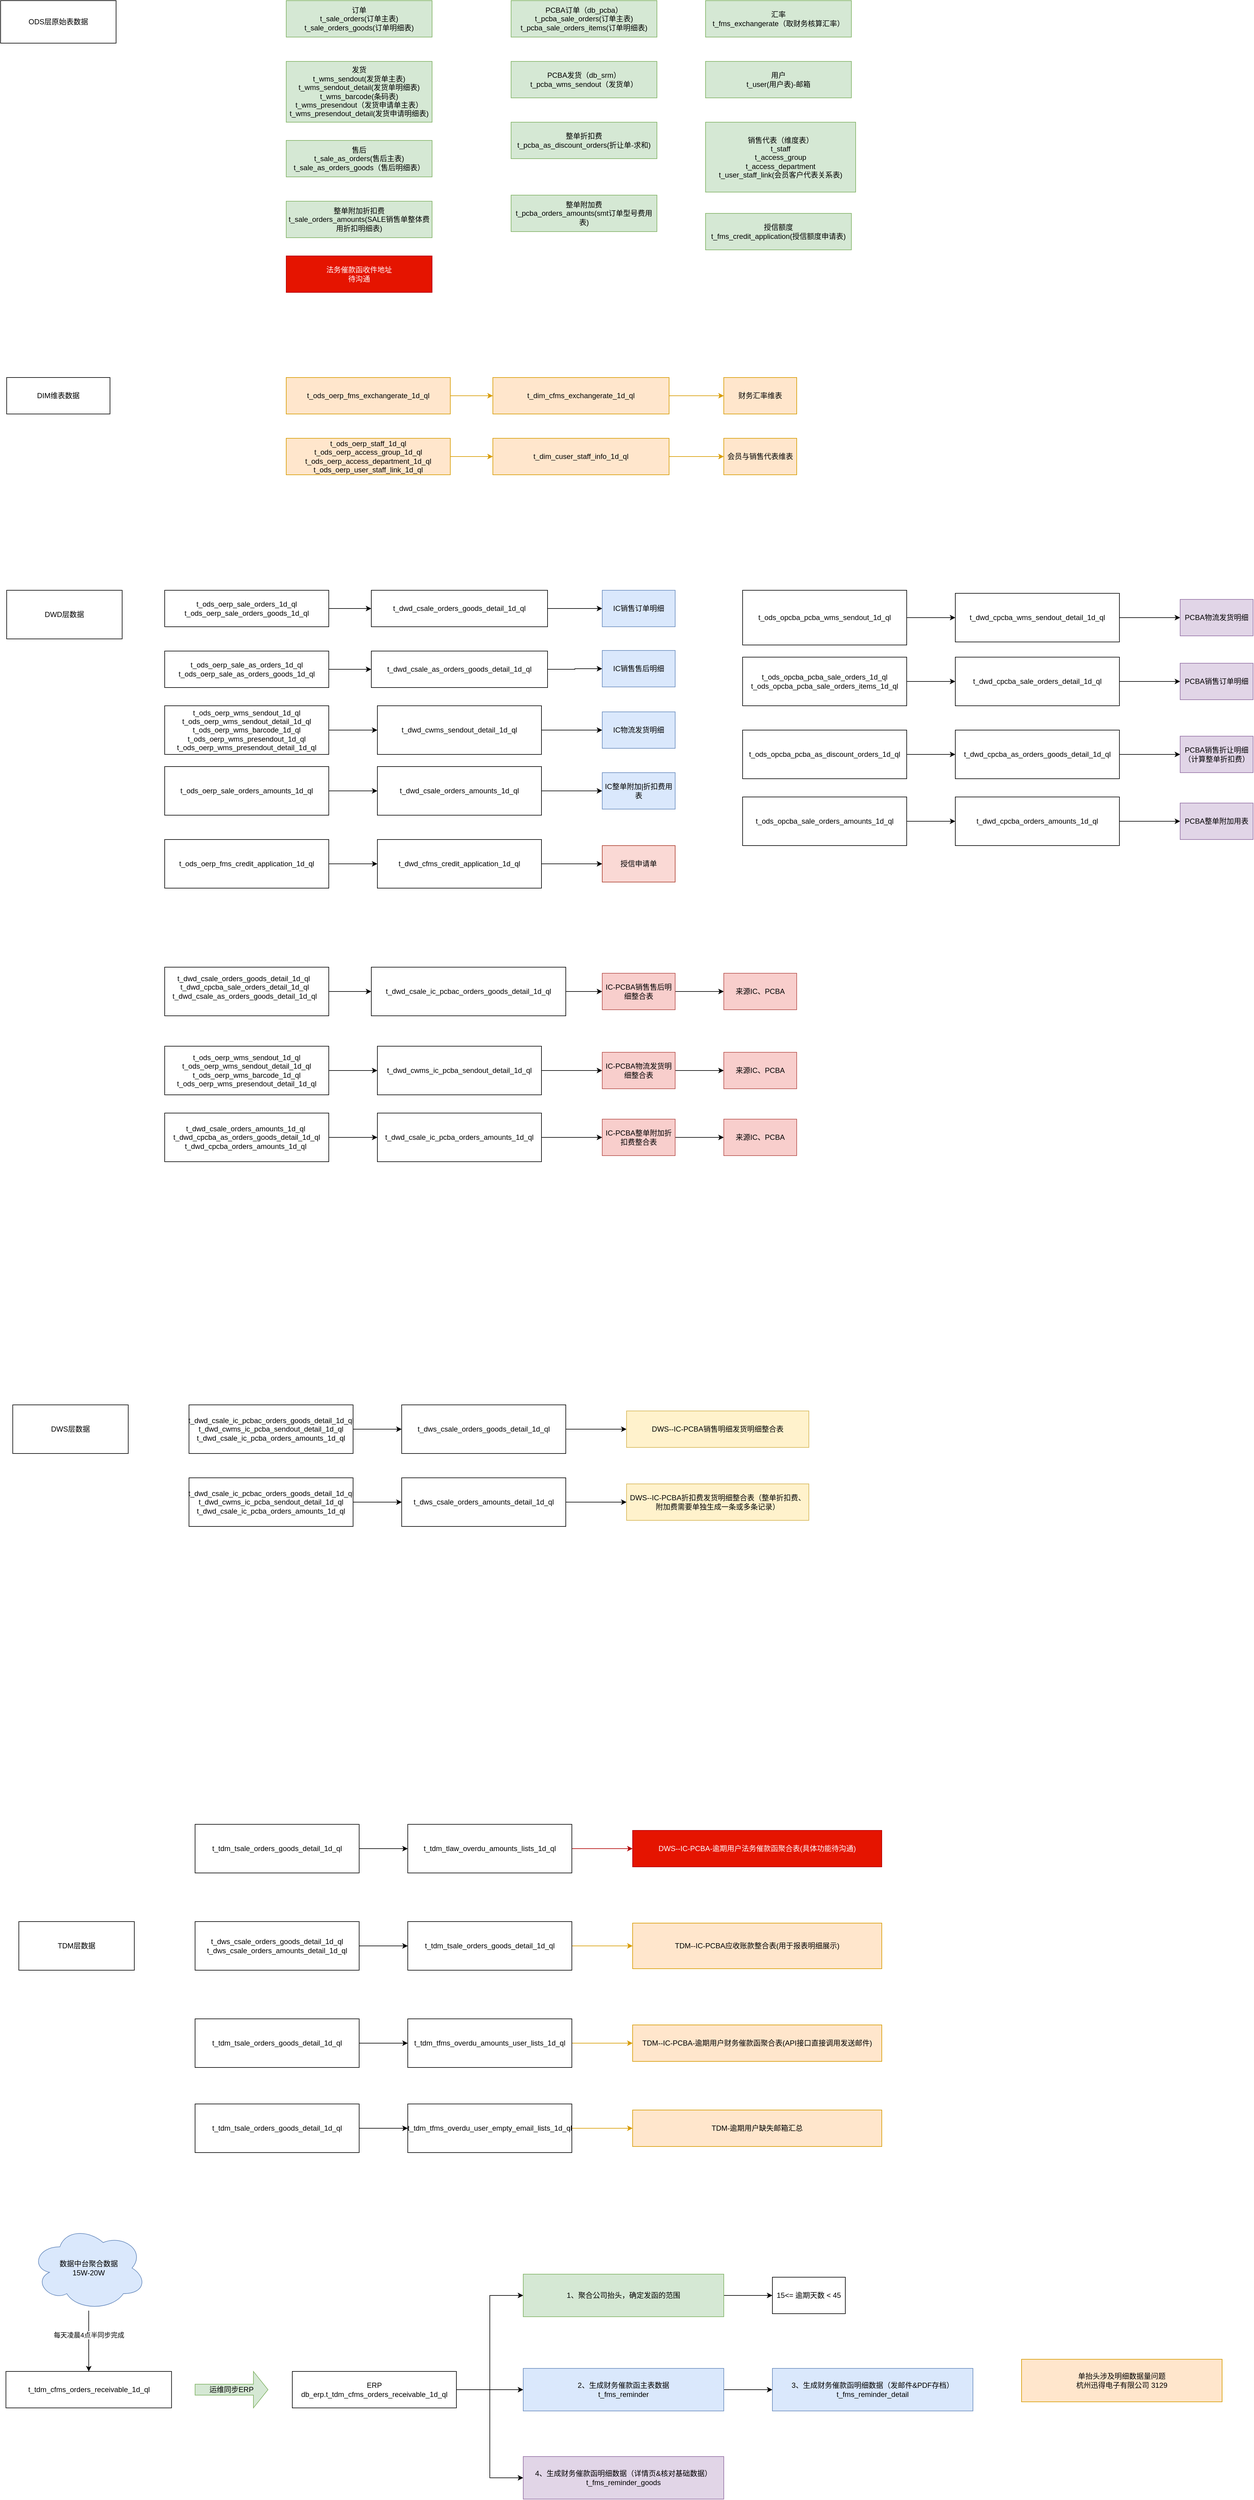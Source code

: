 <mxfile version="14.8.0" type="github">
  <diagram id="EMt0QNAx2J99hczBukC7" name="Page-1">
    <mxGraphModel dx="1470" dy="699" grid="1" gridSize="10" guides="1" tooltips="1" connect="1" arrows="1" fold="1" page="1" pageScale="1" pageWidth="827" pageHeight="1169" math="0" shadow="0">
      <root>
        <mxCell id="0" />
        <mxCell id="1" parent="0" />
        <mxCell id="C3T1x8RPN89TvurakHbP-7" value="订单&lt;br&gt;t_sale_orders(订单主表)&lt;br&gt;t_sale_orders_goods(订单明细表)" style="whiteSpace=wrap;html=1;rounded=0;fillColor=#d5e8d4;strokeColor=#82b366;" parent="1" vertex="1">
          <mxGeometry x="490" y="40" width="240" height="60" as="geometry" />
        </mxCell>
        <mxCell id="C3T1x8RPN89TvurakHbP-11" value="&lt;div&gt;发货&lt;/div&gt;&lt;div&gt;t_wms_sendout(发货单主表)&lt;/div&gt;&lt;div&gt;t_wms_sendout_detail(发货单明细表)&lt;/div&gt;&lt;div&gt;t_wms_barcode(条码表)&lt;/div&gt;&lt;div&gt;t_wms_presendout（发货申请单主表）&lt;/div&gt;&lt;div&gt;t_wms_presendout_detail(发货申请明细表)&lt;/div&gt;" style="whiteSpace=wrap;html=1;rounded=0;fillColor=#d5e8d4;strokeColor=#82b366;" parent="1" vertex="1">
          <mxGeometry x="490" y="140" width="240" height="100" as="geometry" />
        </mxCell>
        <mxCell id="C3T1x8RPN89TvurakHbP-13" value="售后&lt;br&gt;t_sale_as_orders(售后主表)&lt;br&gt;t_sale_as_orders_goods（售后明细表）" style="whiteSpace=wrap;html=1;rounded=0;fillColor=#d5e8d4;strokeColor=#82b366;" parent="1" vertex="1">
          <mxGeometry x="490" y="270" width="240" height="60" as="geometry" />
        </mxCell>
        <mxCell id="C3T1x8RPN89TvurakHbP-21" value="用户&lt;br&gt;t_user(用户表)-邮箱" style="whiteSpace=wrap;html=1;rounded=0;fillColor=#d5e8d4;strokeColor=#82b366;" parent="1" vertex="1">
          <mxGeometry x="1180" y="140" width="240" height="60" as="geometry" />
        </mxCell>
        <mxCell id="C3T1x8RPN89TvurakHbP-23" value="销售代表（维度表）&lt;br&gt;t_staff&lt;br&gt;t_access_group&lt;br&gt;t_access_department&lt;br&gt;t_user_staff_link(会员客户代表关系表)" style="whiteSpace=wrap;html=1;rounded=0;fillColor=#d5e8d4;strokeColor=#82b366;" parent="1" vertex="1">
          <mxGeometry x="1180" y="240" width="247" height="115" as="geometry" />
        </mxCell>
        <mxCell id="C3T1x8RPN89TvurakHbP-24" value="汇率&lt;br&gt;t_fms_exchangerate（取财务核算汇率）" style="whiteSpace=wrap;html=1;rounded=0;fillColor=#d5e8d4;strokeColor=#82b366;" parent="1" vertex="1">
          <mxGeometry x="1180" y="40" width="240" height="60" as="geometry" />
        </mxCell>
        <mxCell id="C3T1x8RPN89TvurakHbP-39" value="ODS层原始表数据" style="rounded=0;whiteSpace=wrap;html=1;" parent="1" vertex="1">
          <mxGeometry x="20" y="40" width="190" height="70" as="geometry" />
        </mxCell>
        <mxCell id="C3T1x8RPN89TvurakHbP-43" value="法务催款函收件地址&lt;br&gt;待沟通" style="whiteSpace=wrap;html=1;rounded=0;fillColor=#e51400;strokeColor=#B20000;fontColor=#ffffff;" parent="1" vertex="1">
          <mxGeometry x="490" y="460" width="240" height="60" as="geometry" />
        </mxCell>
        <mxCell id="C3T1x8RPN89TvurakHbP-44" value="PCBA订单（db_pcba）&lt;br&gt;t_pcba_sale_orders(订单主表)&lt;br&gt;t_pcba_sale_orders_items(订单明细表)" style="whiteSpace=wrap;html=1;rounded=0;fillColor=#d5e8d4;strokeColor=#82b366;" parent="1" vertex="1">
          <mxGeometry x="860" y="40" width="240" height="60" as="geometry" />
        </mxCell>
        <mxCell id="C3T1x8RPN89TvurakHbP-45" value="整单折扣费&lt;br&gt;t_pcba_as_discount_orders(折让单-求和)" style="whiteSpace=wrap;html=1;rounded=0;fillColor=#d5e8d4;strokeColor=#82b366;" parent="1" vertex="1">
          <mxGeometry x="860" y="240" width="240" height="60" as="geometry" />
        </mxCell>
        <mxCell id="C3T1x8RPN89TvurakHbP-46" value="PCBA发货（db_srm）&lt;br&gt;t_pcba_wms_sendout（发货单）" style="whiteSpace=wrap;html=1;rounded=0;fillColor=#d5e8d4;strokeColor=#82b366;" parent="1" vertex="1">
          <mxGeometry x="860" y="140" width="240" height="60" as="geometry" />
        </mxCell>
        <mxCell id="C3T1x8RPN89TvurakHbP-50" value="&lt;span style=&quot;color: rgb(0 , 0 , 0) ; text-align: left&quot;&gt;授信额度&lt;br&gt;&lt;/span&gt;&lt;span style=&quot;color: rgb(0 , 0 , 0) ; text-align: left&quot;&gt;t_fms_credit_application(授信额度申请表)&lt;/span&gt;" style="whiteSpace=wrap;html=1;rounded=0;fillColor=#d5e8d4;strokeColor=#82b366;" parent="1" vertex="1">
          <mxGeometry x="1180" y="390" width="240" height="60" as="geometry" />
        </mxCell>
        <mxCell id="C3T1x8RPN89TvurakHbP-52" value="DWD层数据" style="rounded=0;whiteSpace=wrap;html=1;" parent="1" vertex="1">
          <mxGeometry x="30" y="1010" width="190" height="80" as="geometry" />
        </mxCell>
        <mxCell id="C3T1x8RPN89TvurakHbP-56" value="&lt;span style=&quot;color: rgb(0 , 0 , 0) ; text-align: left&quot;&gt;整单附加折扣费&lt;br&gt;&lt;/span&gt;&lt;span style=&quot;text-align: left&quot;&gt;&lt;font color=&quot;#000000&quot;&gt;t_sale_orders_amounts(&lt;/font&gt;&lt;/span&gt;&lt;span style=&quot;color: rgb(0 , 0 , 0) ; text-align: left&quot;&gt;SALE销售单整体费用折扣明细表&lt;/span&gt;&lt;span style=&quot;text-align: left&quot;&gt;&lt;font color=&quot;#000000&quot;&gt;)&lt;/font&gt;&lt;/span&gt;" style="whiteSpace=wrap;html=1;rounded=0;fillColor=#d5e8d4;strokeColor=#82b366;" parent="1" vertex="1">
          <mxGeometry x="490" y="370" width="240" height="60" as="geometry" />
        </mxCell>
        <mxCell id="C3T1x8RPN89TvurakHbP-57" value="整单附加费&lt;br&gt;t_pcba_orders_amounts(smt订单型号费用表)" style="whiteSpace=wrap;html=1;rounded=0;fillColor=#d5e8d4;strokeColor=#82b366;" parent="1" vertex="1">
          <mxGeometry x="860" y="360" width="240" height="60" as="geometry" />
        </mxCell>
        <mxCell id="C3T1x8RPN89TvurakHbP-62" style="edgeStyle=orthogonalEdgeStyle;rounded=0;orthogonalLoop=1;jettySize=auto;html=1;exitX=1;exitY=0.5;exitDx=0;exitDy=0;" parent="1" source="C3T1x8RPN89TvurakHbP-60" target="C3T1x8RPN89TvurakHbP-61" edge="1">
          <mxGeometry relative="1" as="geometry" />
        </mxCell>
        <mxCell id="C3T1x8RPN89TvurakHbP-60" value="&lt;div&gt;t_ods_oerp_sale_orders_1d_ql&lt;/div&gt;&lt;div&gt;t_ods_oerp_sale_orders_goods_1d_ql&lt;/div&gt;" style="whiteSpace=wrap;html=1;rounded=0;" parent="1" vertex="1">
          <mxGeometry x="290" y="1010" width="270" height="60" as="geometry" />
        </mxCell>
        <mxCell id="C3T1x8RPN89TvurakHbP-64" value="" style="edgeStyle=orthogonalEdgeStyle;rounded=0;orthogonalLoop=1;jettySize=auto;html=1;" parent="1" source="C3T1x8RPN89TvurakHbP-61" target="C3T1x8RPN89TvurakHbP-63" edge="1">
          <mxGeometry relative="1" as="geometry" />
        </mxCell>
        <mxCell id="C3T1x8RPN89TvurakHbP-61" value="t_dwd_csale_orders_goods_detail_1d_ql" style="whiteSpace=wrap;html=1;rounded=0;" parent="1" vertex="1">
          <mxGeometry x="630" y="1010" width="290" height="60" as="geometry" />
        </mxCell>
        <mxCell id="C3T1x8RPN89TvurakHbP-63" value="IC销售订单明细" style="whiteSpace=wrap;html=1;rounded=0;fillColor=#dae8fc;strokeColor=#6c8ebf;" parent="1" vertex="1">
          <mxGeometry x="1010" y="1010" width="120" height="60" as="geometry" />
        </mxCell>
        <mxCell id="C3T1x8RPN89TvurakHbP-72" value="" style="edgeStyle=orthogonalEdgeStyle;rounded=0;orthogonalLoop=1;jettySize=auto;html=1;" parent="1" source="C3T1x8RPN89TvurakHbP-70" target="C3T1x8RPN89TvurakHbP-71" edge="1">
          <mxGeometry relative="1" as="geometry" />
        </mxCell>
        <mxCell id="C3T1x8RPN89TvurakHbP-70" value="&lt;div&gt;t_ods_oerp_sale_as_orders_1d_ql&lt;/div&gt;&lt;div&gt;t_ods_oerp_sale_as_orders_goods_1d_ql&lt;/div&gt;" style="whiteSpace=wrap;html=1;rounded=0;" parent="1" vertex="1">
          <mxGeometry x="290" y="1110" width="270" height="60" as="geometry" />
        </mxCell>
        <mxCell id="C3T1x8RPN89TvurakHbP-74" value="" style="edgeStyle=orthogonalEdgeStyle;rounded=0;orthogonalLoop=1;jettySize=auto;html=1;" parent="1" source="C3T1x8RPN89TvurakHbP-71" target="C3T1x8RPN89TvurakHbP-73" edge="1">
          <mxGeometry relative="1" as="geometry" />
        </mxCell>
        <mxCell id="C3T1x8RPN89TvurakHbP-71" value="t_dwd_csale_as_orders_goods_detail_1d_ql" style="whiteSpace=wrap;html=1;rounded=0;" parent="1" vertex="1">
          <mxGeometry x="630" y="1110" width="290" height="60" as="geometry" />
        </mxCell>
        <mxCell id="C3T1x8RPN89TvurakHbP-73" value="IC销售售后明细" style="whiteSpace=wrap;html=1;rounded=0;fillColor=#dae8fc;strokeColor=#6c8ebf;" parent="1" vertex="1">
          <mxGeometry x="1010" y="1109" width="120" height="60" as="geometry" />
        </mxCell>
        <mxCell id="C3T1x8RPN89TvurakHbP-77" value="" style="edgeStyle=orthogonalEdgeStyle;rounded=0;orthogonalLoop=1;jettySize=auto;html=1;" parent="1" source="C3T1x8RPN89TvurakHbP-75" target="C3T1x8RPN89TvurakHbP-76" edge="1">
          <mxGeometry relative="1" as="geometry" />
        </mxCell>
        <mxCell id="C3T1x8RPN89TvurakHbP-75" value="&lt;div&gt;t_ods_oerp_wms_sendout_1d_ql&lt;/div&gt;&lt;div&gt;t_ods_oerp_wms_sendout_detail_1d_ql&lt;/div&gt;&lt;div&gt;t_ods_oerp_wms_barcode_1d_ql&lt;/div&gt;&lt;div&gt;t_ods_oerp_wms_presendout_1d_ql&lt;/div&gt;&lt;div&gt;t_ods_oerp_wms_presendout_detail_1d_ql&lt;/div&gt;" style="whiteSpace=wrap;html=1;rounded=0;" parent="1" vertex="1">
          <mxGeometry x="290" y="1200" width="270" height="80" as="geometry" />
        </mxCell>
        <mxCell id="C3T1x8RPN89TvurakHbP-79" value="" style="edgeStyle=orthogonalEdgeStyle;rounded=0;orthogonalLoop=1;jettySize=auto;html=1;" parent="1" source="C3T1x8RPN89TvurakHbP-76" target="C3T1x8RPN89TvurakHbP-78" edge="1">
          <mxGeometry relative="1" as="geometry" />
        </mxCell>
        <mxCell id="C3T1x8RPN89TvurakHbP-76" value="t_dwd_cwms_sendout_detail_1d_ql" style="whiteSpace=wrap;html=1;rounded=0;" parent="1" vertex="1">
          <mxGeometry x="640" y="1200" width="270" height="80" as="geometry" />
        </mxCell>
        <mxCell id="C3T1x8RPN89TvurakHbP-78" value="IC物流发货明细" style="whiteSpace=wrap;html=1;rounded=0;fillColor=#dae8fc;strokeColor=#6c8ebf;" parent="1" vertex="1">
          <mxGeometry x="1010" y="1210" width="120" height="60" as="geometry" />
        </mxCell>
        <mxCell id="C3T1x8RPN89TvurakHbP-82" value="" style="edgeStyle=orthogonalEdgeStyle;rounded=0;orthogonalLoop=1;jettySize=auto;html=1;" parent="1" source="C3T1x8RPN89TvurakHbP-80" target="C3T1x8RPN89TvurakHbP-81" edge="1">
          <mxGeometry relative="1" as="geometry" />
        </mxCell>
        <mxCell id="C3T1x8RPN89TvurakHbP-80" value="t_ods_opcba_pcba_wms_sendout_1d_ql" style="whiteSpace=wrap;html=1;rounded=0;" parent="1" vertex="1">
          <mxGeometry x="1241" y="1010" width="270" height="90" as="geometry" />
        </mxCell>
        <mxCell id="C3T1x8RPN89TvurakHbP-85" value="" style="edgeStyle=orthogonalEdgeStyle;rounded=0;orthogonalLoop=1;jettySize=auto;html=1;" parent="1" source="C3T1x8RPN89TvurakHbP-81" target="C3T1x8RPN89TvurakHbP-84" edge="1">
          <mxGeometry relative="1" as="geometry" />
        </mxCell>
        <mxCell id="C3T1x8RPN89TvurakHbP-81" value="t_dwd_cpcba_wms_sendout_detail_1d_ql" style="whiteSpace=wrap;html=1;rounded=0;" parent="1" vertex="1">
          <mxGeometry x="1591" y="1015" width="270" height="80" as="geometry" />
        </mxCell>
        <mxCell id="C3T1x8RPN89TvurakHbP-84" value="PCBA物流发货明细" style="whiteSpace=wrap;html=1;rounded=0;fillColor=#e1d5e7;strokeColor=#9673a6;" parent="1" vertex="1">
          <mxGeometry x="1961" y="1025" width="120" height="60" as="geometry" />
        </mxCell>
        <mxCell id="C3T1x8RPN89TvurakHbP-88" value="" style="edgeStyle=orthogonalEdgeStyle;rounded=0;orthogonalLoop=1;jettySize=auto;html=1;" parent="1" source="C3T1x8RPN89TvurakHbP-86" target="C3T1x8RPN89TvurakHbP-87" edge="1">
          <mxGeometry relative="1" as="geometry" />
        </mxCell>
        <mxCell id="C3T1x8RPN89TvurakHbP-86" value="&lt;div&gt;t_ods_opcba_pcba_sale_orders_1d_ql&lt;/div&gt;&lt;div&gt;t_ods_opcba_pcba_sale_orders_items_1d_ql&lt;/div&gt;" style="whiteSpace=wrap;html=1;rounded=0;" parent="1" vertex="1">
          <mxGeometry x="1241" y="1120" width="270" height="80" as="geometry" />
        </mxCell>
        <mxCell id="C3T1x8RPN89TvurakHbP-90" value="" style="edgeStyle=orthogonalEdgeStyle;rounded=0;orthogonalLoop=1;jettySize=auto;html=1;" parent="1" source="C3T1x8RPN89TvurakHbP-87" target="C3T1x8RPN89TvurakHbP-89" edge="1">
          <mxGeometry relative="1" as="geometry" />
        </mxCell>
        <mxCell id="C3T1x8RPN89TvurakHbP-87" value="t_dwd_cpcba_sale_orders_detail_1d_ql" style="whiteSpace=wrap;html=1;rounded=0;" parent="1" vertex="1">
          <mxGeometry x="1591" y="1120" width="270" height="80" as="geometry" />
        </mxCell>
        <mxCell id="C3T1x8RPN89TvurakHbP-89" value="PCBA销售订单明细" style="whiteSpace=wrap;html=1;rounded=0;fillColor=#e1d5e7;strokeColor=#9673a6;" parent="1" vertex="1">
          <mxGeometry x="1961" y="1130" width="120" height="60" as="geometry" />
        </mxCell>
        <mxCell id="C3T1x8RPN89TvurakHbP-95" value="" style="edgeStyle=orthogonalEdgeStyle;rounded=0;orthogonalLoop=1;jettySize=auto;html=1;" parent="1" source="C3T1x8RPN89TvurakHbP-91" target="C3T1x8RPN89TvurakHbP-94" edge="1">
          <mxGeometry relative="1" as="geometry" />
        </mxCell>
        <mxCell id="C3T1x8RPN89TvurakHbP-91" value="t_ods_opcba_pcba_as_discount_orders_1d_ql" style="whiteSpace=wrap;html=1;rounded=0;" parent="1" vertex="1">
          <mxGeometry x="1241" y="1240" width="270" height="80" as="geometry" />
        </mxCell>
        <mxCell id="C3T1x8RPN89TvurakHbP-97" value="" style="edgeStyle=orthogonalEdgeStyle;rounded=0;orthogonalLoop=1;jettySize=auto;html=1;" parent="1" source="C3T1x8RPN89TvurakHbP-94" target="C3T1x8RPN89TvurakHbP-96" edge="1">
          <mxGeometry relative="1" as="geometry" />
        </mxCell>
        <mxCell id="C3T1x8RPN89TvurakHbP-94" value="t_dwd_cpcba_as_orders_goods_detail_1d_ql" style="whiteSpace=wrap;html=1;rounded=0;" parent="1" vertex="1">
          <mxGeometry x="1591" y="1240" width="270" height="80" as="geometry" />
        </mxCell>
        <mxCell id="C3T1x8RPN89TvurakHbP-96" value="PCBA销售折让明细（计算整单折扣费）" style="whiteSpace=wrap;html=1;rounded=0;fillColor=#e1d5e7;strokeColor=#9673a6;" parent="1" vertex="1">
          <mxGeometry x="1961" y="1250" width="120" height="60" as="geometry" />
        </mxCell>
        <mxCell id="C3T1x8RPN89TvurakHbP-100" value="" style="edgeStyle=orthogonalEdgeStyle;rounded=0;orthogonalLoop=1;jettySize=auto;html=1;" parent="1" source="C3T1x8RPN89TvurakHbP-98" target="C3T1x8RPN89TvurakHbP-99" edge="1">
          <mxGeometry relative="1" as="geometry" />
        </mxCell>
        <mxCell id="C3T1x8RPN89TvurakHbP-98" value="t_ods_oerp_fms_credit_application_1d_ql" style="whiteSpace=wrap;html=1;rounded=0;" parent="1" vertex="1">
          <mxGeometry x="290" y="1420" width="270" height="80" as="geometry" />
        </mxCell>
        <mxCell id="C3T1x8RPN89TvurakHbP-102" value="" style="edgeStyle=orthogonalEdgeStyle;rounded=0;orthogonalLoop=1;jettySize=auto;html=1;" parent="1" source="C3T1x8RPN89TvurakHbP-99" target="C3T1x8RPN89TvurakHbP-101" edge="1">
          <mxGeometry relative="1" as="geometry" />
        </mxCell>
        <mxCell id="C3T1x8RPN89TvurakHbP-99" value="t_dwd_cfms_credit_application_1d_ql" style="whiteSpace=wrap;html=1;rounded=0;" parent="1" vertex="1">
          <mxGeometry x="640" y="1420" width="270" height="80" as="geometry" />
        </mxCell>
        <mxCell id="C3T1x8RPN89TvurakHbP-101" value="授信申请单" style="whiteSpace=wrap;html=1;rounded=0;fillColor=#fad9d5;strokeColor=#ae4132;" parent="1" vertex="1">
          <mxGeometry x="1010" y="1430" width="120" height="60" as="geometry" />
        </mxCell>
        <mxCell id="C3T1x8RPN89TvurakHbP-105" value="" style="edgeStyle=orthogonalEdgeStyle;rounded=0;orthogonalLoop=1;jettySize=auto;html=1;" parent="1" source="C3T1x8RPN89TvurakHbP-103" target="C3T1x8RPN89TvurakHbP-104" edge="1">
          <mxGeometry relative="1" as="geometry" />
        </mxCell>
        <mxCell id="C3T1x8RPN89TvurakHbP-103" value="t_ods_oerp_sale_orders_amounts_1d_ql" style="whiteSpace=wrap;html=1;rounded=0;" parent="1" vertex="1">
          <mxGeometry x="290" y="1300" width="270" height="80" as="geometry" />
        </mxCell>
        <mxCell id="C3T1x8RPN89TvurakHbP-107" value="" style="edgeStyle=orthogonalEdgeStyle;rounded=0;orthogonalLoop=1;jettySize=auto;html=1;" parent="1" source="C3T1x8RPN89TvurakHbP-104" target="C3T1x8RPN89TvurakHbP-106" edge="1">
          <mxGeometry relative="1" as="geometry" />
        </mxCell>
        <mxCell id="C3T1x8RPN89TvurakHbP-104" value="t_dwd_csale_orders_amounts_1d_ql" style="whiteSpace=wrap;html=1;rounded=0;" parent="1" vertex="1">
          <mxGeometry x="640" y="1300" width="270" height="80" as="geometry" />
        </mxCell>
        <mxCell id="C3T1x8RPN89TvurakHbP-106" value="IC整单附加|折扣费用表" style="whiteSpace=wrap;html=1;rounded=0;fillColor=#dae8fc;strokeColor=#6c8ebf;" parent="1" vertex="1">
          <mxGeometry x="1010" y="1310" width="120" height="60" as="geometry" />
        </mxCell>
        <mxCell id="C3T1x8RPN89TvurakHbP-111" value="" style="edgeStyle=orthogonalEdgeStyle;rounded=0;orthogonalLoop=1;jettySize=auto;html=1;" parent="1" source="C3T1x8RPN89TvurakHbP-108" target="C3T1x8RPN89TvurakHbP-110" edge="1">
          <mxGeometry relative="1" as="geometry" />
        </mxCell>
        <mxCell id="C3T1x8RPN89TvurakHbP-108" value="t_ods_opcba_sale_orders_amounts_1d_ql" style="whiteSpace=wrap;html=1;rounded=0;" parent="1" vertex="1">
          <mxGeometry x="1241" y="1350" width="270" height="80" as="geometry" />
        </mxCell>
        <mxCell id="C3T1x8RPN89TvurakHbP-116" value="" style="edgeStyle=orthogonalEdgeStyle;rounded=0;orthogonalLoop=1;jettySize=auto;html=1;" parent="1" source="C3T1x8RPN89TvurakHbP-109" target="C3T1x8RPN89TvurakHbP-115" edge="1">
          <mxGeometry relative="1" as="geometry" />
        </mxCell>
        <mxCell id="C3T1x8RPN89TvurakHbP-109" value="&lt;div&gt;t_dwd_csale_orders_goods_detail_1d_ql&amp;nbsp; &amp;nbsp;&lt;/div&gt;&lt;div&gt;t_dwd_cpcba_sale_orders_detail_1d_ql&amp;nbsp;&amp;nbsp;&lt;/div&gt;&lt;div&gt;t_dwd_csale_as_orders_goods_detail_1d_ql&amp;nbsp;&amp;nbsp;&lt;/div&gt;&lt;div&gt;&lt;br&gt;&lt;/div&gt;" style="whiteSpace=wrap;html=1;rounded=0;" parent="1" vertex="1">
          <mxGeometry x="290" y="1630" width="270" height="80" as="geometry" />
        </mxCell>
        <mxCell id="C3T1x8RPN89TvurakHbP-113" value="" style="edgeStyle=orthogonalEdgeStyle;rounded=0;orthogonalLoop=1;jettySize=auto;html=1;" parent="1" source="C3T1x8RPN89TvurakHbP-110" target="C3T1x8RPN89TvurakHbP-112" edge="1">
          <mxGeometry relative="1" as="geometry" />
        </mxCell>
        <mxCell id="C3T1x8RPN89TvurakHbP-110" value="t_dwd_cpcba_orders_amounts_1d_ql" style="whiteSpace=wrap;html=1;rounded=0;" parent="1" vertex="1">
          <mxGeometry x="1591" y="1350" width="270" height="80" as="geometry" />
        </mxCell>
        <mxCell id="C3T1x8RPN89TvurakHbP-112" value="PCBA整单附加用表" style="whiteSpace=wrap;html=1;rounded=0;fillColor=#e1d5e7;strokeColor=#9673a6;" parent="1" vertex="1">
          <mxGeometry x="1961" y="1360" width="120" height="60" as="geometry" />
        </mxCell>
        <mxCell id="C3T1x8RPN89TvurakHbP-118" value="" style="edgeStyle=orthogonalEdgeStyle;rounded=0;orthogonalLoop=1;jettySize=auto;html=1;" parent="1" source="C3T1x8RPN89TvurakHbP-115" target="C3T1x8RPN89TvurakHbP-117" edge="1">
          <mxGeometry relative="1" as="geometry" />
        </mxCell>
        <mxCell id="C3T1x8RPN89TvurakHbP-115" value="t_dwd_csale_ic_pcbac_orders_goods_detail_1d_ql" style="whiteSpace=wrap;html=1;rounded=0;" parent="1" vertex="1">
          <mxGeometry x="630" y="1630" width="320" height="80" as="geometry" />
        </mxCell>
        <mxCell id="C3T1x8RPN89TvurakHbP-217" value="" style="edgeStyle=orthogonalEdgeStyle;rounded=0;orthogonalLoop=1;jettySize=auto;html=1;" parent="1" source="C3T1x8RPN89TvurakHbP-117" target="C3T1x8RPN89TvurakHbP-216" edge="1">
          <mxGeometry relative="1" as="geometry" />
        </mxCell>
        <mxCell id="C3T1x8RPN89TvurakHbP-117" value="IC-PCBA销售售后明细整合表" style="whiteSpace=wrap;html=1;rounded=0;fillColor=#f8cecc;strokeColor=#b85450;" parent="1" vertex="1">
          <mxGeometry x="1010" y="1640" width="120" height="60" as="geometry" />
        </mxCell>
        <mxCell id="C3T1x8RPN89TvurakHbP-122" value="" style="edgeStyle=orthogonalEdgeStyle;rounded=0;orthogonalLoop=1;jettySize=auto;html=1;" parent="1" source="C3T1x8RPN89TvurakHbP-120" target="C3T1x8RPN89TvurakHbP-121" edge="1">
          <mxGeometry relative="1" as="geometry" />
        </mxCell>
        <mxCell id="C3T1x8RPN89TvurakHbP-120" value="&lt;div&gt;t_ods_oerp_wms_sendout_1d_ql&lt;/div&gt;&lt;div&gt;t_ods_oerp_wms_sendout_detail_1d_ql&lt;/div&gt;&lt;div&gt;t_ods_oerp_wms_barcode_1d_ql&lt;/div&gt;&lt;div&gt;t_ods_oerp_wms_presendout_detail_1d_ql&lt;/div&gt;" style="whiteSpace=wrap;html=1;rounded=0;" parent="1" vertex="1">
          <mxGeometry x="290" y="1760" width="270" height="80" as="geometry" />
        </mxCell>
        <mxCell id="C3T1x8RPN89TvurakHbP-124" value="" style="edgeStyle=orthogonalEdgeStyle;rounded=0;orthogonalLoop=1;jettySize=auto;html=1;" parent="1" source="C3T1x8RPN89TvurakHbP-121" target="C3T1x8RPN89TvurakHbP-123" edge="1">
          <mxGeometry relative="1" as="geometry" />
        </mxCell>
        <mxCell id="C3T1x8RPN89TvurakHbP-121" value="t_dwd_cwms_ic_pcba_sendout_detail_1d_ql" style="whiteSpace=wrap;html=1;rounded=0;" parent="1" vertex="1">
          <mxGeometry x="640" y="1760" width="270" height="80" as="geometry" />
        </mxCell>
        <mxCell id="C3T1x8RPN89TvurakHbP-220" value="" style="edgeStyle=orthogonalEdgeStyle;rounded=0;orthogonalLoop=1;jettySize=auto;html=1;" parent="1" source="C3T1x8RPN89TvurakHbP-123" target="C3T1x8RPN89TvurakHbP-219" edge="1">
          <mxGeometry relative="1" as="geometry" />
        </mxCell>
        <mxCell id="C3T1x8RPN89TvurakHbP-123" value="IC-PCBA物流发货明细整合表" style="whiteSpace=wrap;html=1;rounded=0;fillColor=#f8cecc;strokeColor=#b85450;" parent="1" vertex="1">
          <mxGeometry x="1010" y="1770" width="120" height="60" as="geometry" />
        </mxCell>
        <mxCell id="C3T1x8RPN89TvurakHbP-128" value="" style="edgeStyle=orthogonalEdgeStyle;rounded=0;orthogonalLoop=1;jettySize=auto;html=1;" parent="1" source="C3T1x8RPN89TvurakHbP-126" target="C3T1x8RPN89TvurakHbP-127" edge="1">
          <mxGeometry relative="1" as="geometry" />
        </mxCell>
        <mxCell id="C3T1x8RPN89TvurakHbP-126" value="&lt;div&gt;t_dwd_csale_orders_amounts_1d_ql&amp;nbsp;&lt;/div&gt;&lt;div&gt;t_dwd_cpcba_as_orders_goods_detail_1d_ql&lt;/div&gt;&lt;div&gt;t_dwd_cpcba_orders_amounts_1d_ql&amp;nbsp;&lt;/div&gt;" style="whiteSpace=wrap;html=1;rounded=0;" parent="1" vertex="1">
          <mxGeometry x="290" y="1870" width="270" height="80" as="geometry" />
        </mxCell>
        <mxCell id="C3T1x8RPN89TvurakHbP-130" value="" style="edgeStyle=orthogonalEdgeStyle;rounded=0;orthogonalLoop=1;jettySize=auto;html=1;" parent="1" source="C3T1x8RPN89TvurakHbP-127" target="C3T1x8RPN89TvurakHbP-129" edge="1">
          <mxGeometry relative="1" as="geometry" />
        </mxCell>
        <mxCell id="C3T1x8RPN89TvurakHbP-127" value="t_dwd_csale_ic_pcba_orders_amounts_1d_ql" style="whiteSpace=wrap;html=1;rounded=0;" parent="1" vertex="1">
          <mxGeometry x="640" y="1870" width="270" height="80" as="geometry" />
        </mxCell>
        <mxCell id="C3T1x8RPN89TvurakHbP-222" value="" style="edgeStyle=orthogonalEdgeStyle;rounded=0;orthogonalLoop=1;jettySize=auto;html=1;" parent="1" source="C3T1x8RPN89TvurakHbP-129" target="C3T1x8RPN89TvurakHbP-221" edge="1">
          <mxGeometry relative="1" as="geometry" />
        </mxCell>
        <mxCell id="C3T1x8RPN89TvurakHbP-129" value="IC-PCBA整单附加折扣费整合表" style="whiteSpace=wrap;html=1;rounded=0;fillColor=#f8cecc;strokeColor=#b85450;" parent="1" vertex="1">
          <mxGeometry x="1010" y="1880" width="120" height="60" as="geometry" />
        </mxCell>
        <mxCell id="C3T1x8RPN89TvurakHbP-132" value="DWS层数据" style="rounded=0;whiteSpace=wrap;html=1;" parent="1" vertex="1">
          <mxGeometry x="40" y="2350" width="190" height="80" as="geometry" />
        </mxCell>
        <mxCell id="C3T1x8RPN89TvurakHbP-134" value="DIM维表数据" style="rounded=0;whiteSpace=wrap;html=1;" parent="1" vertex="1">
          <mxGeometry x="30" y="660" width="170" height="60" as="geometry" />
        </mxCell>
        <mxCell id="C3T1x8RPN89TvurakHbP-135" style="edgeStyle=orthogonalEdgeStyle;rounded=0;orthogonalLoop=1;jettySize=auto;html=1;exitX=1;exitY=0.5;exitDx=0;exitDy=0;fillColor=#ffe6cc;strokeColor=#d79b00;" parent="1" source="C3T1x8RPN89TvurakHbP-136" target="C3T1x8RPN89TvurakHbP-138" edge="1">
          <mxGeometry relative="1" as="geometry" />
        </mxCell>
        <mxCell id="C3T1x8RPN89TvurakHbP-136" value="t_ods_oerp_fms_exchangerate_1d_ql" style="whiteSpace=wrap;html=1;rounded=0;fillColor=#ffe6cc;strokeColor=#d79b00;" parent="1" vertex="1">
          <mxGeometry x="490" y="660" width="270" height="60" as="geometry" />
        </mxCell>
        <mxCell id="C3T1x8RPN89TvurakHbP-137" value="" style="edgeStyle=orthogonalEdgeStyle;rounded=0;orthogonalLoop=1;jettySize=auto;html=1;fillColor=#ffe6cc;strokeColor=#d79b00;" parent="1" source="C3T1x8RPN89TvurakHbP-138" target="C3T1x8RPN89TvurakHbP-139" edge="1">
          <mxGeometry relative="1" as="geometry" />
        </mxCell>
        <mxCell id="C3T1x8RPN89TvurakHbP-138" value="t_dim_cfms_exchangerate_1d_ql" style="whiteSpace=wrap;html=1;rounded=0;fillColor=#ffe6cc;strokeColor=#d79b00;" parent="1" vertex="1">
          <mxGeometry x="830" y="660" width="290" height="60" as="geometry" />
        </mxCell>
        <mxCell id="C3T1x8RPN89TvurakHbP-139" value="财务汇率维表" style="whiteSpace=wrap;html=1;rounded=0;fillColor=#ffe6cc;strokeColor=#d79b00;" parent="1" vertex="1">
          <mxGeometry x="1210" y="660" width="120" height="60" as="geometry" />
        </mxCell>
        <mxCell id="C3T1x8RPN89TvurakHbP-141" style="edgeStyle=orthogonalEdgeStyle;rounded=0;orthogonalLoop=1;jettySize=auto;html=1;exitX=1;exitY=0.5;exitDx=0;exitDy=0;fillColor=#ffe6cc;strokeColor=#d79b00;" parent="1" source="C3T1x8RPN89TvurakHbP-142" target="C3T1x8RPN89TvurakHbP-144" edge="1">
          <mxGeometry relative="1" as="geometry" />
        </mxCell>
        <mxCell id="C3T1x8RPN89TvurakHbP-142" value="&lt;div&gt;t_ods_oerp_staff_1d_ql&lt;/div&gt;&lt;div&gt;t_ods_oerp_access_group_1d_ql&lt;/div&gt;&lt;div&gt;t_ods_oerp_access_department_1d_ql&lt;/div&gt;&lt;div&gt;t_ods_oerp_user_staff_link_1d_ql&lt;/div&gt;" style="whiteSpace=wrap;html=1;rounded=0;fillColor=#ffe6cc;strokeColor=#d79b00;" parent="1" vertex="1">
          <mxGeometry x="490" y="760" width="270" height="60" as="geometry" />
        </mxCell>
        <mxCell id="C3T1x8RPN89TvurakHbP-143" value="" style="edgeStyle=orthogonalEdgeStyle;rounded=0;orthogonalLoop=1;jettySize=auto;html=1;fillColor=#ffe6cc;strokeColor=#d79b00;" parent="1" source="C3T1x8RPN89TvurakHbP-144" target="C3T1x8RPN89TvurakHbP-145" edge="1">
          <mxGeometry relative="1" as="geometry" />
        </mxCell>
        <mxCell id="C3T1x8RPN89TvurakHbP-144" value="t_dim_cuser_staff_info_1d_ql" style="whiteSpace=wrap;html=1;rounded=0;fillColor=#ffe6cc;strokeColor=#d79b00;" parent="1" vertex="1">
          <mxGeometry x="830" y="760" width="290" height="60" as="geometry" />
        </mxCell>
        <mxCell id="C3T1x8RPN89TvurakHbP-145" value="会员与销售代表维表" style="whiteSpace=wrap;html=1;rounded=0;fillColor=#ffe6cc;strokeColor=#d79b00;" parent="1" vertex="1">
          <mxGeometry x="1210" y="760" width="120" height="60" as="geometry" />
        </mxCell>
        <mxCell id="C3T1x8RPN89TvurakHbP-146" value="" style="edgeStyle=orthogonalEdgeStyle;rounded=0;orthogonalLoop=1;jettySize=auto;html=1;" parent="1" source="C3T1x8RPN89TvurakHbP-147" target="C3T1x8RPN89TvurakHbP-149" edge="1">
          <mxGeometry relative="1" as="geometry" />
        </mxCell>
        <mxCell id="C3T1x8RPN89TvurakHbP-147" value="&lt;div&gt;t_dwd_csale_ic_pcbac_orders_goods_detail_1d_ql&lt;/div&gt;&lt;div&gt;t_dwd_cwms_ic_pcba_sendout_detail_1d_ql&lt;/div&gt;&lt;div&gt;t_dwd_csale_ic_pcba_orders_amounts_1d_ql&lt;/div&gt;" style="whiteSpace=wrap;html=1;rounded=0;" parent="1" vertex="1">
          <mxGeometry x="330" y="2350" width="270" height="80" as="geometry" />
        </mxCell>
        <mxCell id="C3T1x8RPN89TvurakHbP-148" value="" style="edgeStyle=orthogonalEdgeStyle;rounded=0;orthogonalLoop=1;jettySize=auto;html=1;" parent="1" source="C3T1x8RPN89TvurakHbP-149" target="C3T1x8RPN89TvurakHbP-150" edge="1">
          <mxGeometry relative="1" as="geometry" />
        </mxCell>
        <mxCell id="C3T1x8RPN89TvurakHbP-149" value="t_dws_csale_orders_goods_detail_1d_ql" style="whiteSpace=wrap;html=1;rounded=0;" parent="1" vertex="1">
          <mxGeometry x="680" y="2350" width="270" height="80" as="geometry" />
        </mxCell>
        <mxCell id="C3T1x8RPN89TvurakHbP-150" value="DWS--IC-PCBA销售明细发货明细整合表" style="whiteSpace=wrap;html=1;rounded=0;fillColor=#fff2cc;strokeColor=#d6b656;" parent="1" vertex="1">
          <mxGeometry x="1050" y="2360" width="300" height="60" as="geometry" />
        </mxCell>
        <mxCell id="C3T1x8RPN89TvurakHbP-151" value="" style="edgeStyle=orthogonalEdgeStyle;rounded=0;orthogonalLoop=1;jettySize=auto;html=1;" parent="1" source="C3T1x8RPN89TvurakHbP-152" target="C3T1x8RPN89TvurakHbP-154" edge="1">
          <mxGeometry relative="1" as="geometry" />
        </mxCell>
        <mxCell id="C3T1x8RPN89TvurakHbP-152" value="&lt;div&gt;t_dwd_csale_ic_pcbac_orders_goods_detail_1d_ql&lt;/div&gt;&lt;div&gt;t_dwd_cwms_ic_pcba_sendout_detail_1d_ql&lt;/div&gt;&lt;div&gt;t_dwd_csale_ic_pcba_orders_amounts_1d_ql&lt;/div&gt;" style="whiteSpace=wrap;html=1;rounded=0;" parent="1" vertex="1">
          <mxGeometry x="330" y="2470" width="270" height="80" as="geometry" />
        </mxCell>
        <mxCell id="C3T1x8RPN89TvurakHbP-153" value="" style="edgeStyle=orthogonalEdgeStyle;rounded=0;orthogonalLoop=1;jettySize=auto;html=1;" parent="1" source="C3T1x8RPN89TvurakHbP-154" target="C3T1x8RPN89TvurakHbP-155" edge="1">
          <mxGeometry relative="1" as="geometry" />
        </mxCell>
        <mxCell id="C3T1x8RPN89TvurakHbP-154" value="t_dws_csale_orders_amounts_detail_1d_ql" style="whiteSpace=wrap;html=1;rounded=0;" parent="1" vertex="1">
          <mxGeometry x="680" y="2470" width="270" height="80" as="geometry" />
        </mxCell>
        <mxCell id="C3T1x8RPN89TvurakHbP-155" value="DWS--IC-PCBA折扣费发货明细整合表（整单折扣费、附加费需要单独生成一条或多条记录）" style="whiteSpace=wrap;html=1;rounded=0;fillColor=#fff2cc;strokeColor=#d6b656;" parent="1" vertex="1">
          <mxGeometry x="1050" y="2480" width="300" height="60" as="geometry" />
        </mxCell>
        <mxCell id="C3T1x8RPN89TvurakHbP-156" value="TDM层数据" style="rounded=0;whiteSpace=wrap;html=1;" parent="1" vertex="1">
          <mxGeometry x="50" y="3200" width="190" height="80" as="geometry" />
        </mxCell>
        <mxCell id="C3T1x8RPN89TvurakHbP-158" value="" style="edgeStyle=orthogonalEdgeStyle;rounded=0;orthogonalLoop=1;jettySize=auto;html=1;" parent="1" source="C3T1x8RPN89TvurakHbP-159" target="C3T1x8RPN89TvurakHbP-161" edge="1">
          <mxGeometry relative="1" as="geometry" />
        </mxCell>
        <mxCell id="C3T1x8RPN89TvurakHbP-159" value="&lt;span style=&quot;text-align: left&quot;&gt;t_dws_csale_orders_goods_detail_1d_ql&lt;/span&gt;&lt;br style=&quot;text-align: left&quot;&gt;&lt;span style=&quot;text-align: left&quot;&gt;t_dws_csale_orders_amounts_detail_1d_ql&lt;/span&gt;" style="whiteSpace=wrap;html=1;rounded=0;" parent="1" vertex="1">
          <mxGeometry x="340" y="3200" width="270" height="80" as="geometry" />
        </mxCell>
        <mxCell id="C3T1x8RPN89TvurakHbP-160" value="" style="edgeStyle=orthogonalEdgeStyle;rounded=0;orthogonalLoop=1;jettySize=auto;html=1;fillColor=#ffe6cc;strokeColor=#d79b00;" parent="1" source="C3T1x8RPN89TvurakHbP-161" target="C3T1x8RPN89TvurakHbP-162" edge="1">
          <mxGeometry relative="1" as="geometry" />
        </mxCell>
        <mxCell id="C3T1x8RPN89TvurakHbP-161" value="t_tdm_tsale_orders_goods_detail_1d_ql" style="whiteSpace=wrap;html=1;rounded=0;" parent="1" vertex="1">
          <mxGeometry x="690" y="3200" width="270" height="80" as="geometry" />
        </mxCell>
        <mxCell id="C3T1x8RPN89TvurakHbP-162" value="TDM--IC-PCBA应收账款整合表(用于报表明细展示)" style="whiteSpace=wrap;html=1;rounded=0;fillColor=#ffe6cc;strokeColor=#d79b00;" parent="1" vertex="1">
          <mxGeometry x="1060" y="3202.5" width="410" height="75" as="geometry" />
        </mxCell>
        <mxCell id="C3T1x8RPN89TvurakHbP-166" value="" style="edgeStyle=orthogonalEdgeStyle;rounded=0;orthogonalLoop=1;jettySize=auto;html=1;" parent="1" source="C3T1x8RPN89TvurakHbP-167" target="C3T1x8RPN89TvurakHbP-169" edge="1">
          <mxGeometry relative="1" as="geometry" />
        </mxCell>
        <mxCell id="C3T1x8RPN89TvurakHbP-167" value="t_tdm_tsale_orders_goods_detail_1d_ql" style="whiteSpace=wrap;html=1;rounded=0;" parent="1" vertex="1">
          <mxGeometry x="340" y="3360" width="270" height="80" as="geometry" />
        </mxCell>
        <mxCell id="C3T1x8RPN89TvurakHbP-168" value="" style="edgeStyle=orthogonalEdgeStyle;rounded=0;orthogonalLoop=1;jettySize=auto;html=1;fillColor=#ffe6cc;strokeColor=#d79b00;" parent="1" source="C3T1x8RPN89TvurakHbP-169" target="C3T1x8RPN89TvurakHbP-170" edge="1">
          <mxGeometry relative="1" as="geometry" />
        </mxCell>
        <mxCell id="C3T1x8RPN89TvurakHbP-169" value="t_tdm_tfms_overdu_amounts_user_lists_1d_ql" style="whiteSpace=wrap;html=1;rounded=0;" parent="1" vertex="1">
          <mxGeometry x="690" y="3360" width="270" height="80" as="geometry" />
        </mxCell>
        <mxCell id="C3T1x8RPN89TvurakHbP-170" value="TDM--IC-PCBA-逾期用户财务催款函聚合表(API接口直接调用发送邮件)" style="whiteSpace=wrap;html=1;rounded=0;fillColor=#ffe6cc;strokeColor=#d79b00;" parent="1" vertex="1">
          <mxGeometry x="1060" y="3370" width="410" height="60" as="geometry" />
        </mxCell>
        <mxCell id="C3T1x8RPN89TvurakHbP-174" value="" style="edgeStyle=orthogonalEdgeStyle;rounded=0;orthogonalLoop=1;jettySize=auto;html=1;" parent="1" source="C3T1x8RPN89TvurakHbP-175" target="C3T1x8RPN89TvurakHbP-177" edge="1">
          <mxGeometry relative="1" as="geometry" />
        </mxCell>
        <mxCell id="C3T1x8RPN89TvurakHbP-175" value="t_tdm_tsale_orders_goods_detail_1d_ql" style="whiteSpace=wrap;html=1;rounded=0;" parent="1" vertex="1">
          <mxGeometry x="340" y="3040" width="270" height="80" as="geometry" />
        </mxCell>
        <mxCell id="C3T1x8RPN89TvurakHbP-176" value="" style="edgeStyle=orthogonalEdgeStyle;rounded=0;orthogonalLoop=1;jettySize=auto;html=1;fillColor=#e51400;strokeColor=#B20000;" parent="1" source="C3T1x8RPN89TvurakHbP-177" target="C3T1x8RPN89TvurakHbP-178" edge="1">
          <mxGeometry relative="1" as="geometry" />
        </mxCell>
        <mxCell id="C3T1x8RPN89TvurakHbP-177" value="t_tdm_tlaw_overdu_amounts_lists_1d_ql" style="whiteSpace=wrap;html=1;rounded=0;" parent="1" vertex="1">
          <mxGeometry x="690" y="3040" width="270" height="80" as="geometry" />
        </mxCell>
        <mxCell id="C3T1x8RPN89TvurakHbP-178" value="DWS--IC-PCBA-逾期用户法务催款函聚合表(具体功能待沟通)" style="whiteSpace=wrap;html=1;rounded=0;fillColor=#e51400;strokeColor=#B20000;fontColor=#ffffff;" parent="1" vertex="1">
          <mxGeometry x="1060" y="3050" width="410" height="60" as="geometry" />
        </mxCell>
        <mxCell id="C3T1x8RPN89TvurakHbP-216" value="来源IC、PCBA" style="whiteSpace=wrap;html=1;rounded=0;strokeColor=#b85450;fillColor=#f8cecc;" parent="1" vertex="1">
          <mxGeometry x="1210" y="1640" width="120" height="60" as="geometry" />
        </mxCell>
        <mxCell id="C3T1x8RPN89TvurakHbP-219" value="&lt;span&gt;来源IC、PCBA&lt;/span&gt;" style="whiteSpace=wrap;html=1;rounded=0;strokeColor=#b85450;fillColor=#f8cecc;" parent="1" vertex="1">
          <mxGeometry x="1210" y="1770" width="120" height="60" as="geometry" />
        </mxCell>
        <mxCell id="C3T1x8RPN89TvurakHbP-221" value="&lt;span&gt;来源IC、PCBA&lt;/span&gt;" style="whiteSpace=wrap;html=1;rounded=0;strokeColor=#b85450;fillColor=#f8cecc;" parent="1" vertex="1">
          <mxGeometry x="1210" y="1880" width="120" height="60" as="geometry" />
        </mxCell>
        <mxCell id="C3T1x8RPN89TvurakHbP-231" value="" style="edgeStyle=orthogonalEdgeStyle;rounded=0;orthogonalLoop=1;jettySize=auto;html=1;" parent="1" source="C3T1x8RPN89TvurakHbP-232" target="C3T1x8RPN89TvurakHbP-234" edge="1">
          <mxGeometry relative="1" as="geometry" />
        </mxCell>
        <mxCell id="C3T1x8RPN89TvurakHbP-232" value="t_tdm_tsale_orders_goods_detail_1d_ql" style="whiteSpace=wrap;html=1;rounded=0;" parent="1" vertex="1">
          <mxGeometry x="340" y="3500" width="270" height="80" as="geometry" />
        </mxCell>
        <mxCell id="C3T1x8RPN89TvurakHbP-233" value="" style="edgeStyle=orthogonalEdgeStyle;rounded=0;orthogonalLoop=1;jettySize=auto;html=1;fillColor=#ffe6cc;strokeColor=#d79b00;" parent="1" source="C3T1x8RPN89TvurakHbP-234" target="C3T1x8RPN89TvurakHbP-235" edge="1">
          <mxGeometry relative="1" as="geometry" />
        </mxCell>
        <mxCell id="C3T1x8RPN89TvurakHbP-234" value="t_tdm_tfms_overdu_user_empty_email_lists_1d_ql" style="whiteSpace=wrap;html=1;rounded=0;" parent="1" vertex="1">
          <mxGeometry x="690" y="3500" width="270" height="80" as="geometry" />
        </mxCell>
        <mxCell id="C3T1x8RPN89TvurakHbP-235" value="TDM-逾期用户缺失邮箱汇总" style="whiteSpace=wrap;html=1;rounded=0;fillColor=#ffe6cc;strokeColor=#d79b00;" parent="1" vertex="1">
          <mxGeometry x="1060" y="3510" width="410" height="60" as="geometry" />
        </mxCell>
        <mxCell id="OfMZS_a9DjnzfnFLmxk9-9" value="" style="edgeStyle=orthogonalEdgeStyle;rounded=0;orthogonalLoop=1;jettySize=auto;html=1;" edge="1" parent="1" source="OfMZS_a9DjnzfnFLmxk9-2" target="OfMZS_a9DjnzfnFLmxk9-8">
          <mxGeometry relative="1" as="geometry" />
        </mxCell>
        <mxCell id="OfMZS_a9DjnzfnFLmxk9-19" value="每天凌晨4点半同步完成" style="edgeLabel;html=1;align=center;verticalAlign=middle;resizable=0;points=[];" vertex="1" connectable="0" parent="OfMZS_a9DjnzfnFLmxk9-9">
          <mxGeometry x="-0.201" relative="1" as="geometry">
            <mxPoint as="offset" />
          </mxGeometry>
        </mxCell>
        <mxCell id="OfMZS_a9DjnzfnFLmxk9-2" value="数据中台聚合数据&lt;br&gt;15W-20W" style="ellipse;shape=cloud;whiteSpace=wrap;html=1;fillColor=#dae8fc;strokeColor=#6c8ebf;" vertex="1" parent="1">
          <mxGeometry x="70" y="3700" width="190" height="140" as="geometry" />
        </mxCell>
        <mxCell id="OfMZS_a9DjnzfnFLmxk9-8" value="t_tdm_cfms_orders_receivable_1d_ql" style="whiteSpace=wrap;html=1;" vertex="1" parent="1">
          <mxGeometry x="28.75" y="3940" width="272.5" height="60" as="geometry" />
        </mxCell>
        <mxCell id="OfMZS_a9DjnzfnFLmxk9-14" value="运维同步ERP" style="shape=singleArrow;whiteSpace=wrap;html=1;fillColor=#d5e8d4;strokeColor=#82b366;" vertex="1" parent="1">
          <mxGeometry x="340" y="3940" width="120" height="60" as="geometry" />
        </mxCell>
        <mxCell id="OfMZS_a9DjnzfnFLmxk9-24" style="edgeStyle=orthogonalEdgeStyle;rounded=0;orthogonalLoop=1;jettySize=auto;html=1;" edge="1" parent="1" source="OfMZS_a9DjnzfnFLmxk9-17" target="OfMZS_a9DjnzfnFLmxk9-22">
          <mxGeometry relative="1" as="geometry" />
        </mxCell>
        <mxCell id="OfMZS_a9DjnzfnFLmxk9-25" style="edgeStyle=orthogonalEdgeStyle;rounded=0;orthogonalLoop=1;jettySize=auto;html=1;exitX=1;exitY=0.5;exitDx=0;exitDy=0;entryX=0;entryY=0.5;entryDx=0;entryDy=0;" edge="1" parent="1" source="OfMZS_a9DjnzfnFLmxk9-17" target="OfMZS_a9DjnzfnFLmxk9-21">
          <mxGeometry relative="1" as="geometry" />
        </mxCell>
        <mxCell id="OfMZS_a9DjnzfnFLmxk9-26" style="edgeStyle=orthogonalEdgeStyle;rounded=0;orthogonalLoop=1;jettySize=auto;html=1;exitX=1;exitY=0.5;exitDx=0;exitDy=0;entryX=0;entryY=0.5;entryDx=0;entryDy=0;" edge="1" parent="1" source="OfMZS_a9DjnzfnFLmxk9-17" target="OfMZS_a9DjnzfnFLmxk9-23">
          <mxGeometry relative="1" as="geometry" />
        </mxCell>
        <mxCell id="OfMZS_a9DjnzfnFLmxk9-17" value="ERP&lt;br&gt;db_erp.t_tdm_cfms_orders_receivable_1d_ql" style="whiteSpace=wrap;html=1;" vertex="1" parent="1">
          <mxGeometry x="500" y="3940" width="270" height="60" as="geometry" />
        </mxCell>
        <mxCell id="OfMZS_a9DjnzfnFLmxk9-50" value="" style="edgeStyle=orthogonalEdgeStyle;rounded=0;orthogonalLoop=1;jettySize=auto;html=1;" edge="1" parent="1" source="OfMZS_a9DjnzfnFLmxk9-21" target="OfMZS_a9DjnzfnFLmxk9-49">
          <mxGeometry relative="1" as="geometry" />
        </mxCell>
        <mxCell id="OfMZS_a9DjnzfnFLmxk9-21" value="1、聚合公司抬头，确定发函的范围" style="rounded=0;whiteSpace=wrap;html=1;fillColor=#d5e8d4;strokeColor=#82b366;" vertex="1" parent="1">
          <mxGeometry x="880" y="3780" width="330" height="70" as="geometry" />
        </mxCell>
        <mxCell id="OfMZS_a9DjnzfnFLmxk9-38" value="" style="edgeStyle=orthogonalEdgeStyle;rounded=0;orthogonalLoop=1;jettySize=auto;html=1;" edge="1" parent="1" source="OfMZS_a9DjnzfnFLmxk9-22" target="OfMZS_a9DjnzfnFLmxk9-37">
          <mxGeometry relative="1" as="geometry" />
        </mxCell>
        <mxCell id="OfMZS_a9DjnzfnFLmxk9-22" value="2、生成财务催款函主表数据&lt;br&gt;t_fms_reminder" style="rounded=0;whiteSpace=wrap;html=1;fillColor=#dae8fc;strokeColor=#6c8ebf;" vertex="1" parent="1">
          <mxGeometry x="880" y="3935" width="330" height="70" as="geometry" />
        </mxCell>
        <mxCell id="OfMZS_a9DjnzfnFLmxk9-23" value="4、生成财务催款函明细数据（详情页&amp;amp;核对基础数据）&lt;br&gt;t_fms_reminder_goods" style="rounded=0;whiteSpace=wrap;html=1;fillColor=#e1d5e7;strokeColor=#9673a6;" vertex="1" parent="1">
          <mxGeometry x="880" y="4080" width="330" height="70" as="geometry" />
        </mxCell>
        <mxCell id="OfMZS_a9DjnzfnFLmxk9-37" value="3、生成财务催款函明细数据（发邮件&amp;amp;PDF存档）&lt;br&gt;t_fms_reminder_detail" style="rounded=0;whiteSpace=wrap;html=1;fillColor=#dae8fc;strokeColor=#6c8ebf;" vertex="1" parent="1">
          <mxGeometry x="1290" y="3935" width="330" height="70" as="geometry" />
        </mxCell>
        <mxCell id="OfMZS_a9DjnzfnFLmxk9-41" value="单抬头涉及明细数据量问题&lt;br&gt;杭州迅得电子有限公司&lt;span&gt;	&lt;/span&gt;3129" style="rounded=0;whiteSpace=wrap;html=1;fillColor=#ffe6cc;strokeColor=#d79b00;" vertex="1" parent="1">
          <mxGeometry x="1700" y="3920" width="330" height="70" as="geometry" />
        </mxCell>
        <mxCell id="OfMZS_a9DjnzfnFLmxk9-49" value="15&amp;lt;= 逾期天数 &amp;lt; 45" style="whiteSpace=wrap;html=1;rounded=0;" vertex="1" parent="1">
          <mxGeometry x="1290" y="3785" width="120" height="60" as="geometry" />
        </mxCell>
      </root>
    </mxGraphModel>
  </diagram>
</mxfile>
